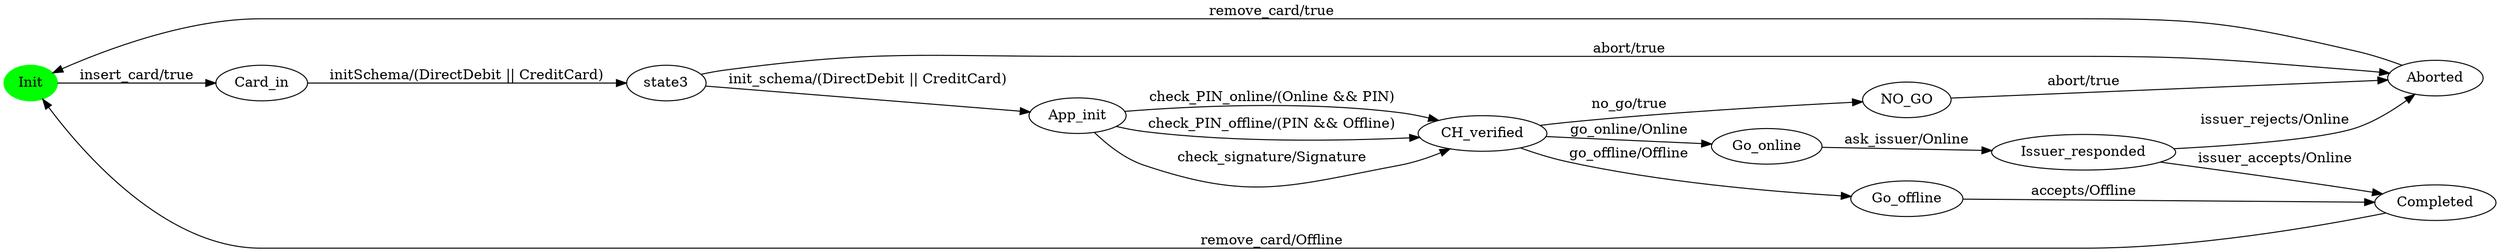 digraph G {
rankdir=LR;
state0[ label = "Init", style=filled, color=green ];
state1 [ label = "Go_offline" ];
state1 -> state2 [ label=" accepts/Offline " ];
state0 -> state3 [ label=" insert_card/true " ];
state4 [ label = "CH_verified" ];
state4 -> state5 [ label=" no_go/true " ];
state4 -> state6 [ label=" go_online/Online " ];
state4 -> state1 [ label=" go_offline/Offline " ];
state5 [ label = "NO_GO" ];
state5 -> state7 [ label=" abort/true " ];
state3 [ label = "Card_in" ];
state3 -> state8 [ label=" initSchema/(DirectDebit || CreditCard) " ];
state9 [ label = "Issuer_responded" ];
state9 -> state2 [ label=" issuer_accepts/Online " ];
state9 -> state7 [ label=" issuer_rejects/Online " ];
state2 [ label = "Completed" ];
state2 -> state0 [ label=" remove_card/Offline " ];
state6 [ label = "Go_online" ];
state6 -> state9 [ label=" ask_issuer/Online " ];
state7 [ label = "Aborted" ];
state7 -> state0 [ label=" remove_card/true " ];
state8 [ label = "state3" ];
state8 -> state10 [ label=" init_schema/(DirectDebit || CreditCard) " ];
state8 -> state7 [ label=" abort/true " ];
state10 [ label = "App_init" ];
state10 -> state4 [ label=" check_signature/Signature " ];
state10 -> state4 [ label=" check_PIN_online/(Online && PIN) " ];
state10 -> state4 [ label=" check_PIN_offline/(PIN && Offline) " ];
}
